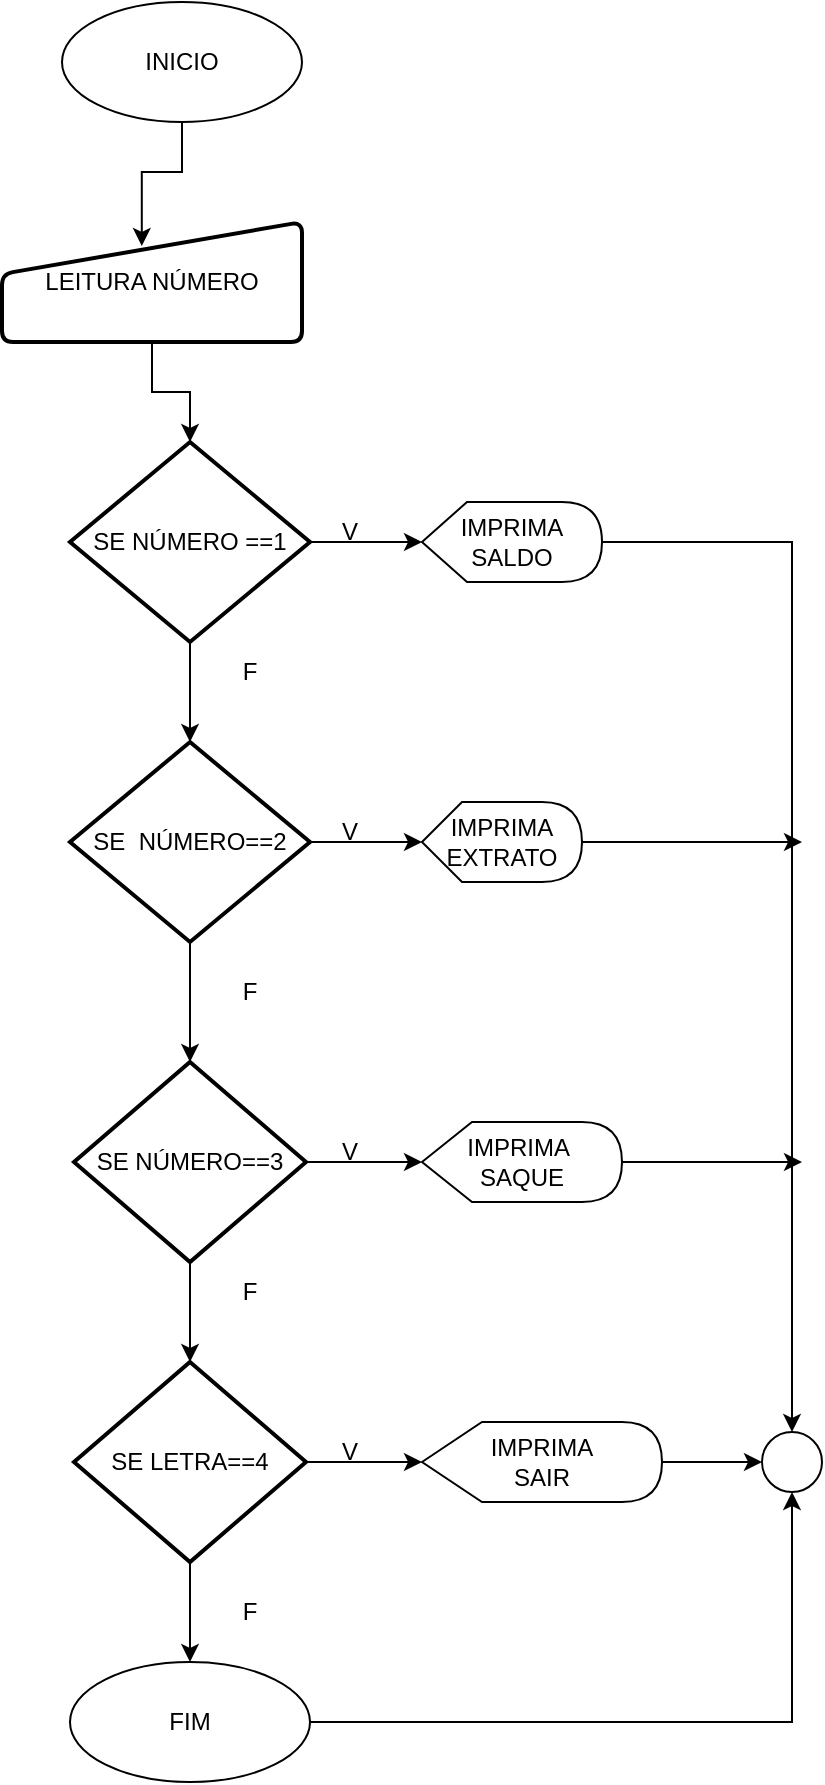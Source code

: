 <mxfile version="24.8.0">
  <diagram name="Página-1" id="NYFf0Q9ye1MJvK8CSVLx">
    <mxGraphModel dx="1674" dy="780" grid="1" gridSize="10" guides="1" tooltips="1" connect="1" arrows="1" fold="1" page="1" pageScale="1" pageWidth="827" pageHeight="1169" math="0" shadow="0">
      <root>
        <mxCell id="0" />
        <mxCell id="1" parent="0" />
        <mxCell id="YqLYpF6tR4C3oLHLYZGs-1" value="INICIO" style="ellipse;whiteSpace=wrap;html=1;" parent="1" vertex="1">
          <mxGeometry x="350" y="450" width="120" height="60" as="geometry" />
        </mxCell>
        <mxCell id="YqLYpF6tR4C3oLHLYZGs-2" value="FIM" style="ellipse;whiteSpace=wrap;html=1;" parent="1" vertex="1">
          <mxGeometry x="354" y="1280" width="120" height="60" as="geometry" />
        </mxCell>
        <mxCell id="YqLYpF6tR4C3oLHLYZGs-13" style="edgeStyle=orthogonalEdgeStyle;rounded=0;orthogonalLoop=1;jettySize=auto;html=1;entryX=0.5;entryY=0;entryDx=0;entryDy=0;entryPerimeter=0;" parent="1" source="YqLYpF6tR4C3oLHLYZGs-3" target="YqLYpF6tR4C3oLHLYZGs-6" edge="1">
          <mxGeometry relative="1" as="geometry">
            <mxPoint x="414" y="660" as="targetPoint" />
          </mxGeometry>
        </mxCell>
        <mxCell id="YqLYpF6tR4C3oLHLYZGs-3" value="LEITURA NÚMERO" style="html=1;strokeWidth=2;shape=manualInput;whiteSpace=wrap;rounded=1;size=26;arcSize=11;" parent="1" vertex="1">
          <mxGeometry x="320" y="560" width="150" height="60" as="geometry" />
        </mxCell>
        <mxCell id="YqLYpF6tR4C3oLHLYZGs-5" value="IMPRIMA SALDO" style="shape=display;whiteSpace=wrap;html=1;" parent="1" vertex="1">
          <mxGeometry x="530" y="700" width="90" height="40" as="geometry" />
        </mxCell>
        <mxCell id="YqLYpF6tR4C3oLHLYZGs-6" value="SE NÚMERO ==1" style="strokeWidth=2;html=1;shape=mxgraph.flowchart.decision;whiteSpace=wrap;" parent="1" vertex="1">
          <mxGeometry x="354" y="670" width="120" height="100" as="geometry" />
        </mxCell>
        <mxCell id="YqLYpF6tR4C3oLHLYZGs-7" value="" style="verticalLabelPosition=bottom;verticalAlign=top;html=1;shape=mxgraph.flowchart.on-page_reference;" parent="1" vertex="1">
          <mxGeometry x="700" y="1165" width="30" height="30" as="geometry" />
        </mxCell>
        <mxCell id="YqLYpF6tR4C3oLHLYZGs-10" style="edgeStyle=orthogonalEdgeStyle;rounded=0;orthogonalLoop=1;jettySize=auto;html=1;entryX=0.466;entryY=0.2;entryDx=0;entryDy=0;entryPerimeter=0;" parent="1" source="YqLYpF6tR4C3oLHLYZGs-1" target="YqLYpF6tR4C3oLHLYZGs-3" edge="1">
          <mxGeometry relative="1" as="geometry" />
        </mxCell>
        <mxCell id="YqLYpF6tR4C3oLHLYZGs-19" style="edgeStyle=orthogonalEdgeStyle;rounded=0;orthogonalLoop=1;jettySize=auto;html=1;" parent="1" source="YqLYpF6tR4C3oLHLYZGs-11" target="YqLYpF6tR4C3oLHLYZGs-18" edge="1">
          <mxGeometry relative="1" as="geometry" />
        </mxCell>
        <mxCell id="YqLYpF6tR4C3oLHLYZGs-11" value="SE&amp;nbsp; NÚMERO==2" style="strokeWidth=2;html=1;shape=mxgraph.flowchart.decision;whiteSpace=wrap;" parent="1" vertex="1">
          <mxGeometry x="354" y="820" width="120" height="100" as="geometry" />
        </mxCell>
        <mxCell id="YqLYpF6tR4C3oLHLYZGs-12" style="edgeStyle=orthogonalEdgeStyle;rounded=0;orthogonalLoop=1;jettySize=auto;html=1;exitX=1;exitY=0.5;exitDx=0;exitDy=0;exitPerimeter=0;entryX=0;entryY=0.5;entryDx=0;entryDy=0;entryPerimeter=0;" parent="1" source="YqLYpF6tR4C3oLHLYZGs-6" target="YqLYpF6tR4C3oLHLYZGs-5" edge="1">
          <mxGeometry relative="1" as="geometry" />
        </mxCell>
        <mxCell id="4QtYZYDQ9f9nX8gmHwWJ-3" style="edgeStyle=orthogonalEdgeStyle;rounded=0;orthogonalLoop=1;jettySize=auto;html=1;" edge="1" parent="1" source="YqLYpF6tR4C3oLHLYZGs-15">
          <mxGeometry relative="1" as="geometry">
            <mxPoint x="720" y="870" as="targetPoint" />
          </mxGeometry>
        </mxCell>
        <mxCell id="YqLYpF6tR4C3oLHLYZGs-15" value="IMPRIMA EXTRATO" style="shape=display;whiteSpace=wrap;html=1;" parent="1" vertex="1">
          <mxGeometry x="530" y="850" width="80" height="40" as="geometry" />
        </mxCell>
        <mxCell id="YqLYpF6tR4C3oLHLYZGs-16" style="edgeStyle=orthogonalEdgeStyle;rounded=0;orthogonalLoop=1;jettySize=auto;html=1;entryX=0;entryY=0.5;entryDx=0;entryDy=0;entryPerimeter=0;" parent="1" source="YqLYpF6tR4C3oLHLYZGs-11" target="YqLYpF6tR4C3oLHLYZGs-15" edge="1">
          <mxGeometry relative="1" as="geometry" />
        </mxCell>
        <mxCell id="YqLYpF6tR4C3oLHLYZGs-17" style="edgeStyle=orthogonalEdgeStyle;rounded=0;orthogonalLoop=1;jettySize=auto;html=1;entryX=0.5;entryY=0;entryDx=0;entryDy=0;entryPerimeter=0;" parent="1" source="YqLYpF6tR4C3oLHLYZGs-6" target="YqLYpF6tR4C3oLHLYZGs-11" edge="1">
          <mxGeometry relative="1" as="geometry" />
        </mxCell>
        <mxCell id="YqLYpF6tR4C3oLHLYZGs-21" value="" style="edgeStyle=orthogonalEdgeStyle;rounded=0;orthogonalLoop=1;jettySize=auto;html=1;" parent="1" source="YqLYpF6tR4C3oLHLYZGs-18" target="YqLYpF6tR4C3oLHLYZGs-20" edge="1">
          <mxGeometry relative="1" as="geometry" />
        </mxCell>
        <mxCell id="YqLYpF6tR4C3oLHLYZGs-18" value="SE NÚMERO==3" style="strokeWidth=2;html=1;shape=mxgraph.flowchart.decision;whiteSpace=wrap;" parent="1" vertex="1">
          <mxGeometry x="356" y="980" width="116" height="100" as="geometry" />
        </mxCell>
        <mxCell id="4QtYZYDQ9f9nX8gmHwWJ-4" style="edgeStyle=orthogonalEdgeStyle;rounded=0;orthogonalLoop=1;jettySize=auto;html=1;" edge="1" parent="1" source="YqLYpF6tR4C3oLHLYZGs-20">
          <mxGeometry relative="1" as="geometry">
            <mxPoint x="720" y="1030" as="targetPoint" />
          </mxGeometry>
        </mxCell>
        <mxCell id="YqLYpF6tR4C3oLHLYZGs-20" value="IMPRIMA&amp;nbsp;&lt;div&gt;SAQUE&lt;/div&gt;" style="shape=display;whiteSpace=wrap;html=1;" parent="1" vertex="1">
          <mxGeometry x="530" y="1010" width="100" height="40" as="geometry" />
        </mxCell>
        <mxCell id="YqLYpF6tR4C3oLHLYZGs-23" value="" style="edgeStyle=orthogonalEdgeStyle;rounded=0;orthogonalLoop=1;jettySize=auto;html=1;" parent="1" source="YqLYpF6tR4C3oLHLYZGs-24" target="YqLYpF6tR4C3oLHLYZGs-25" edge="1">
          <mxGeometry relative="1" as="geometry" />
        </mxCell>
        <mxCell id="YqLYpF6tR4C3oLHLYZGs-41" style="edgeStyle=orthogonalEdgeStyle;rounded=0;orthogonalLoop=1;jettySize=auto;html=1;entryX=0.5;entryY=0;entryDx=0;entryDy=0;" parent="1" source="YqLYpF6tR4C3oLHLYZGs-24" target="YqLYpF6tR4C3oLHLYZGs-2" edge="1">
          <mxGeometry relative="1" as="geometry" />
        </mxCell>
        <mxCell id="YqLYpF6tR4C3oLHLYZGs-24" value="SE LETRA==4" style="strokeWidth=2;html=1;shape=mxgraph.flowchart.decision;whiteSpace=wrap;" parent="1" vertex="1">
          <mxGeometry x="356" y="1130" width="116" height="100" as="geometry" />
        </mxCell>
        <mxCell id="YqLYpF6tR4C3oLHLYZGs-44" style="edgeStyle=orthogonalEdgeStyle;rounded=0;orthogonalLoop=1;jettySize=auto;html=1;" parent="1" source="YqLYpF6tR4C3oLHLYZGs-25" target="YqLYpF6tR4C3oLHLYZGs-7" edge="1">
          <mxGeometry relative="1" as="geometry" />
        </mxCell>
        <mxCell id="YqLYpF6tR4C3oLHLYZGs-25" value="IMPRIMA&lt;div&gt;SAIR&lt;/div&gt;" style="shape=display;whiteSpace=wrap;html=1;" parent="1" vertex="1">
          <mxGeometry x="530" y="1160" width="120" height="40" as="geometry" />
        </mxCell>
        <mxCell id="YqLYpF6tR4C3oLHLYZGs-27" style="edgeStyle=orthogonalEdgeStyle;rounded=0;orthogonalLoop=1;jettySize=auto;html=1;entryX=0.5;entryY=0;entryDx=0;entryDy=0;entryPerimeter=0;" parent="1" source="YqLYpF6tR4C3oLHLYZGs-18" target="YqLYpF6tR4C3oLHLYZGs-24" edge="1">
          <mxGeometry relative="1" as="geometry" />
        </mxCell>
        <mxCell id="YqLYpF6tR4C3oLHLYZGs-31" value="V" style="text;html=1;align=center;verticalAlign=middle;whiteSpace=wrap;rounded=0;" parent="1" vertex="1">
          <mxGeometry x="464" y="1160" width="60" height="30" as="geometry" />
        </mxCell>
        <mxCell id="YqLYpF6tR4C3oLHLYZGs-32" value="V" style="text;html=1;align=center;verticalAlign=middle;whiteSpace=wrap;rounded=0;" parent="1" vertex="1">
          <mxGeometry x="464" y="850" width="60" height="30" as="geometry" />
        </mxCell>
        <mxCell id="YqLYpF6tR4C3oLHLYZGs-34" value="V" style="text;html=1;align=center;verticalAlign=middle;whiteSpace=wrap;rounded=0;" parent="1" vertex="1">
          <mxGeometry x="464" y="1010" width="60" height="30" as="geometry" />
        </mxCell>
        <mxCell id="YqLYpF6tR4C3oLHLYZGs-35" value="V" style="text;html=1;align=center;verticalAlign=middle;whiteSpace=wrap;rounded=0;" parent="1" vertex="1">
          <mxGeometry x="464" y="700" width="60" height="30" as="geometry" />
        </mxCell>
        <mxCell id="YqLYpF6tR4C3oLHLYZGs-36" value="F" style="text;html=1;align=center;verticalAlign=middle;whiteSpace=wrap;rounded=0;" parent="1" vertex="1">
          <mxGeometry x="414" y="770" width="60" height="30" as="geometry" />
        </mxCell>
        <mxCell id="YqLYpF6tR4C3oLHLYZGs-37" value="F" style="text;html=1;align=center;verticalAlign=middle;whiteSpace=wrap;rounded=0;" parent="1" vertex="1">
          <mxGeometry x="414" y="1080" width="60" height="30" as="geometry" />
        </mxCell>
        <mxCell id="YqLYpF6tR4C3oLHLYZGs-39" value="F" style="text;html=1;align=center;verticalAlign=middle;whiteSpace=wrap;rounded=0;" parent="1" vertex="1">
          <mxGeometry x="414" y="930" width="60" height="30" as="geometry" />
        </mxCell>
        <mxCell id="YqLYpF6tR4C3oLHLYZGs-42" value="F" style="text;html=1;align=center;verticalAlign=middle;whiteSpace=wrap;rounded=0;" parent="1" vertex="1">
          <mxGeometry x="414" y="1240" width="60" height="30" as="geometry" />
        </mxCell>
        <mxCell id="4QtYZYDQ9f9nX8gmHwWJ-2" style="edgeStyle=orthogonalEdgeStyle;rounded=0;orthogonalLoop=1;jettySize=auto;html=1;entryX=0.5;entryY=0;entryDx=0;entryDy=0;entryPerimeter=0;" edge="1" parent="1" source="YqLYpF6tR4C3oLHLYZGs-5" target="YqLYpF6tR4C3oLHLYZGs-7">
          <mxGeometry relative="1" as="geometry" />
        </mxCell>
        <mxCell id="4QtYZYDQ9f9nX8gmHwWJ-5" style="edgeStyle=orthogonalEdgeStyle;rounded=0;orthogonalLoop=1;jettySize=auto;html=1;entryX=0.5;entryY=1;entryDx=0;entryDy=0;entryPerimeter=0;" edge="1" parent="1" source="YqLYpF6tR4C3oLHLYZGs-2" target="YqLYpF6tR4C3oLHLYZGs-7">
          <mxGeometry relative="1" as="geometry" />
        </mxCell>
      </root>
    </mxGraphModel>
  </diagram>
</mxfile>
